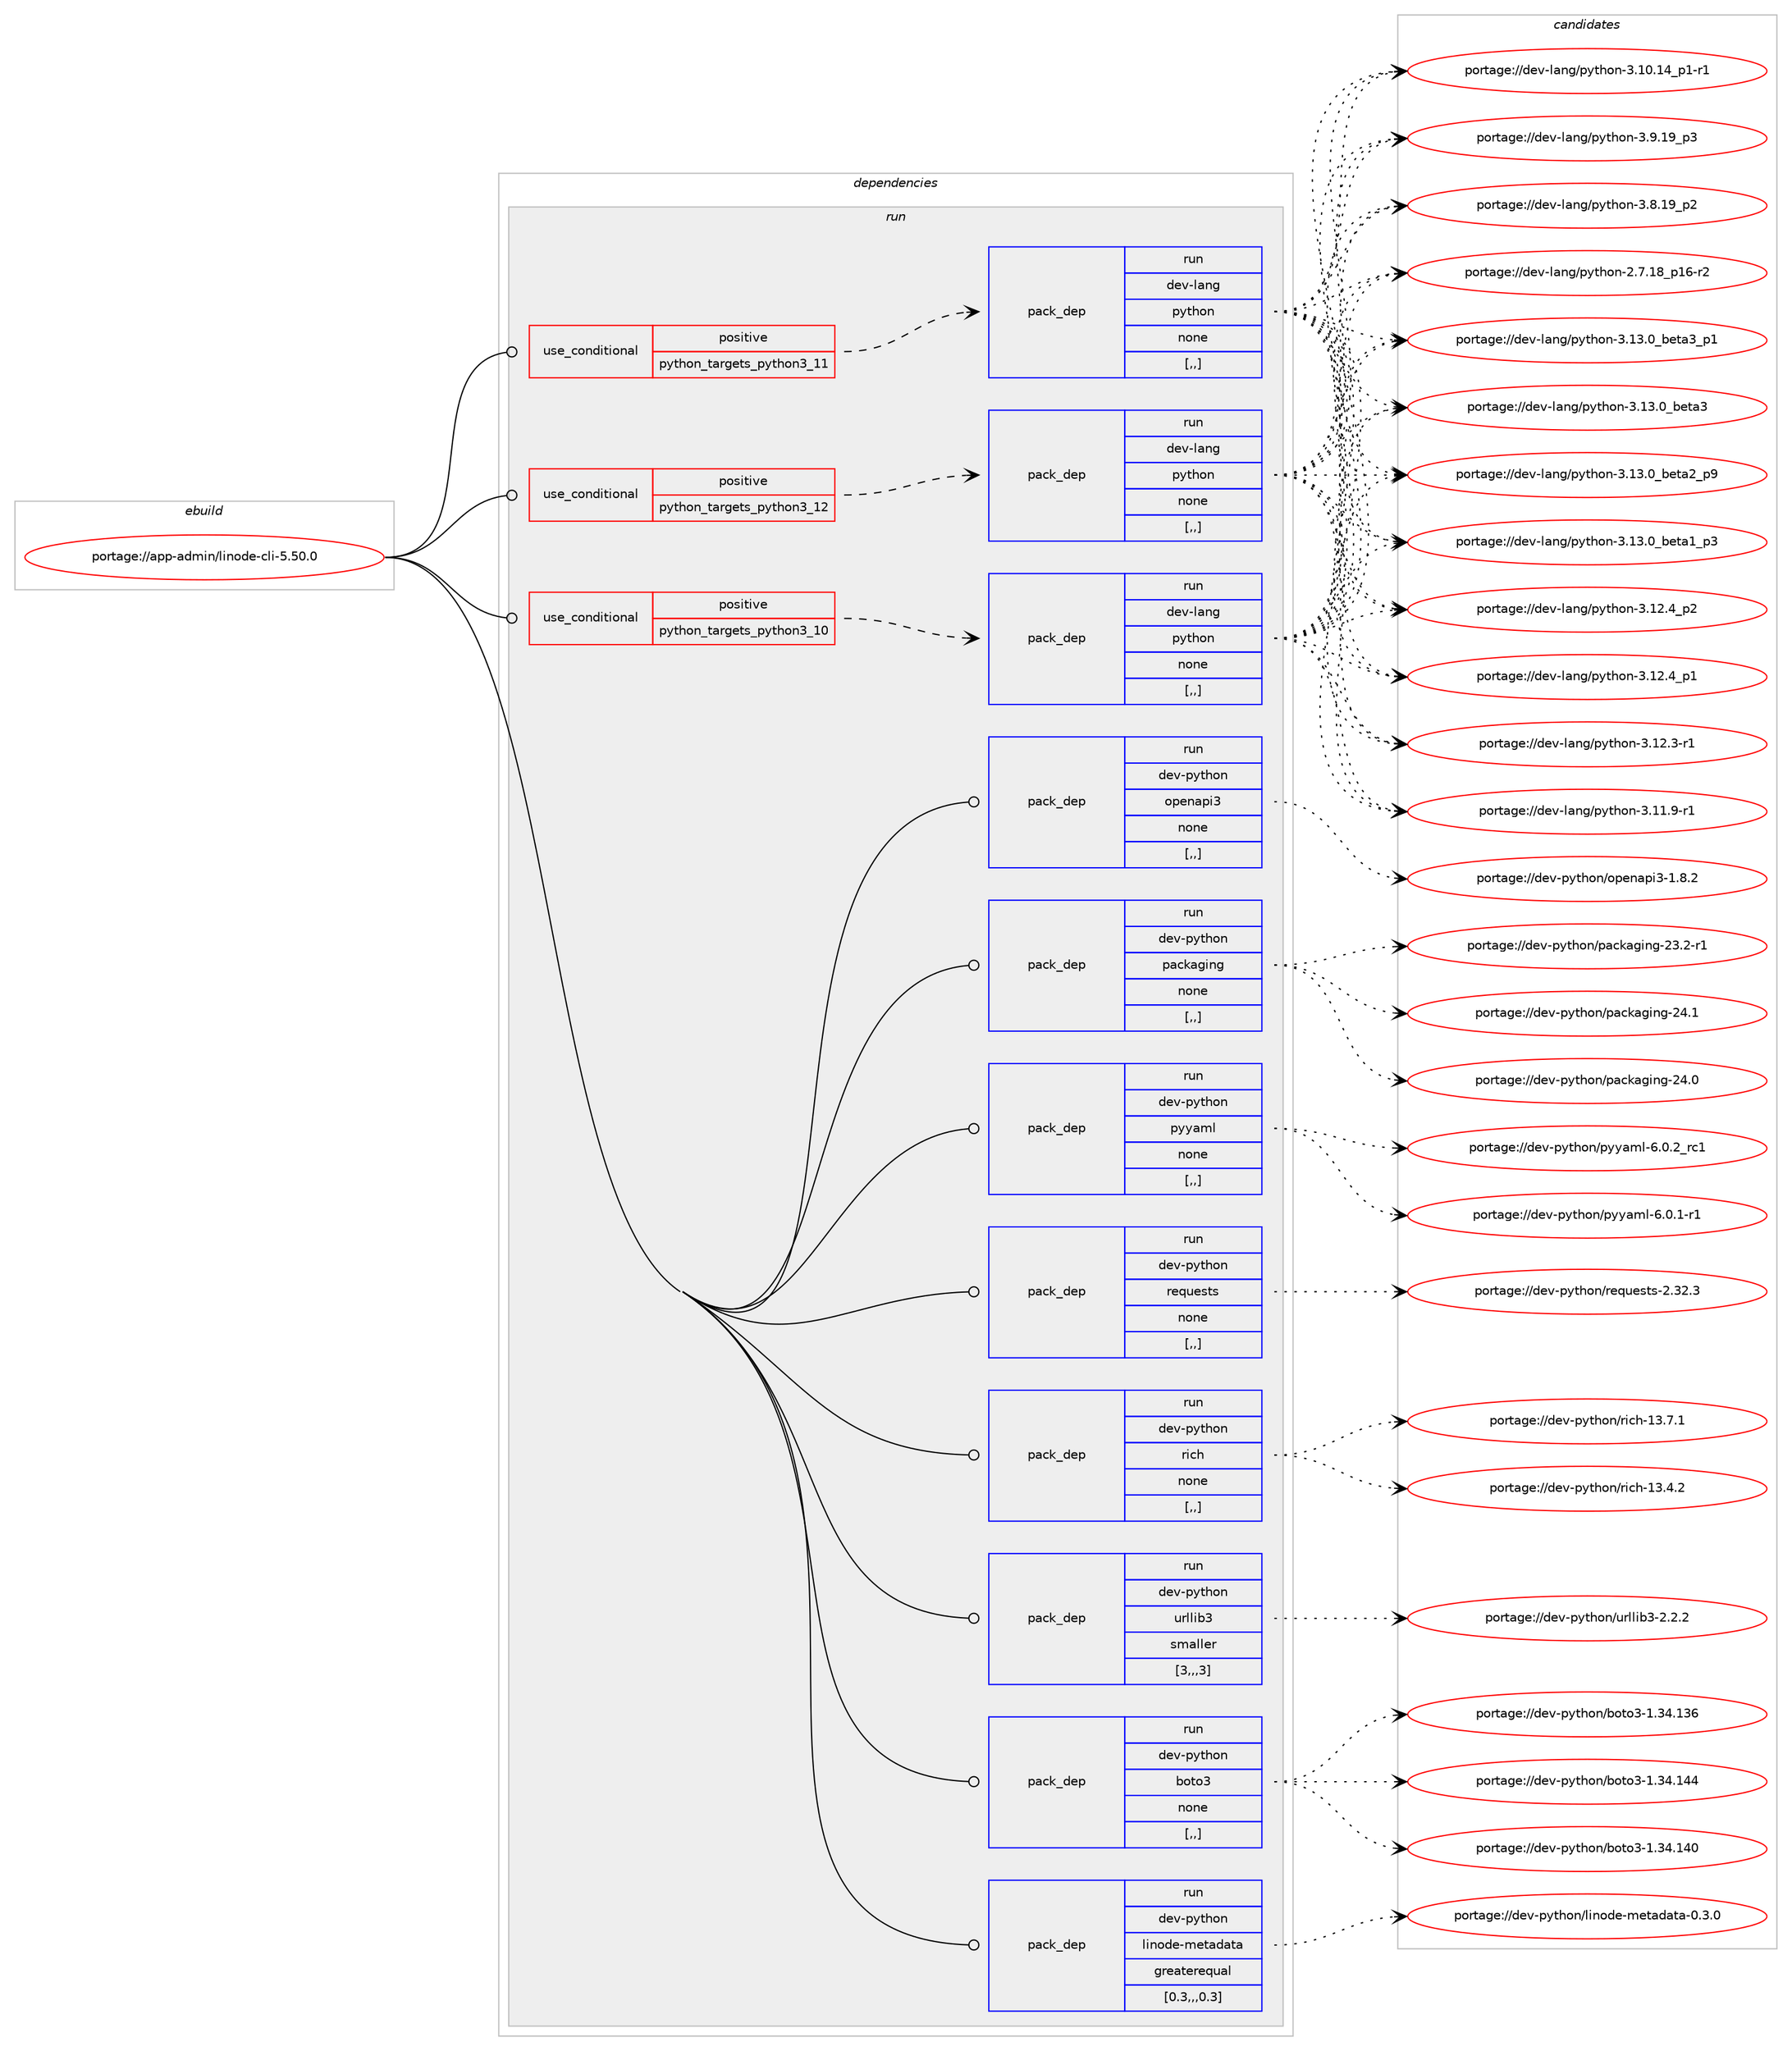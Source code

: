 digraph prolog {

# *************
# Graph options
# *************

newrank=true;
concentrate=true;
compound=true;
graph [rankdir=LR,fontname=Helvetica,fontsize=10,ranksep=1.5];#, ranksep=2.5, nodesep=0.2];
edge  [arrowhead=vee];
node  [fontname=Helvetica,fontsize=10];

# **********
# The ebuild
# **********

subgraph cluster_leftcol {
color=gray;
label=<<i>ebuild</i>>;
id [label="portage://app-admin/linode-cli-5.50.0", color=red, width=4, href="../app-admin/linode-cli-5.50.0.svg"];
}

# ****************
# The dependencies
# ****************

subgraph cluster_midcol {
color=gray;
label=<<i>dependencies</i>>;
subgraph cluster_compile {
fillcolor="#eeeeee";
style=filled;
label=<<i>compile</i>>;
}
subgraph cluster_compileandrun {
fillcolor="#eeeeee";
style=filled;
label=<<i>compile and run</i>>;
}
subgraph cluster_run {
fillcolor="#eeeeee";
style=filled;
label=<<i>run</i>>;
subgraph cond641 {
dependency2991 [label=<<TABLE BORDER="0" CELLBORDER="1" CELLSPACING="0" CELLPADDING="4"><TR><TD ROWSPAN="3" CELLPADDING="10">use_conditional</TD></TR><TR><TD>positive</TD></TR><TR><TD>python_targets_python3_10</TD></TR></TABLE>>, shape=none, color=red];
subgraph pack2339 {
dependency2992 [label=<<TABLE BORDER="0" CELLBORDER="1" CELLSPACING="0" CELLPADDING="4" WIDTH="220"><TR><TD ROWSPAN="6" CELLPADDING="30">pack_dep</TD></TR><TR><TD WIDTH="110">run</TD></TR><TR><TD>dev-lang</TD></TR><TR><TD>python</TD></TR><TR><TD>none</TD></TR><TR><TD>[,,]</TD></TR></TABLE>>, shape=none, color=blue];
}
dependency2991:e -> dependency2992:w [weight=20,style="dashed",arrowhead="vee"];
}
id:e -> dependency2991:w [weight=20,style="solid",arrowhead="odot"];
subgraph cond642 {
dependency2993 [label=<<TABLE BORDER="0" CELLBORDER="1" CELLSPACING="0" CELLPADDING="4"><TR><TD ROWSPAN="3" CELLPADDING="10">use_conditional</TD></TR><TR><TD>positive</TD></TR><TR><TD>python_targets_python3_11</TD></TR></TABLE>>, shape=none, color=red];
subgraph pack2340 {
dependency2994 [label=<<TABLE BORDER="0" CELLBORDER="1" CELLSPACING="0" CELLPADDING="4" WIDTH="220"><TR><TD ROWSPAN="6" CELLPADDING="30">pack_dep</TD></TR><TR><TD WIDTH="110">run</TD></TR><TR><TD>dev-lang</TD></TR><TR><TD>python</TD></TR><TR><TD>none</TD></TR><TR><TD>[,,]</TD></TR></TABLE>>, shape=none, color=blue];
}
dependency2993:e -> dependency2994:w [weight=20,style="dashed",arrowhead="vee"];
}
id:e -> dependency2993:w [weight=20,style="solid",arrowhead="odot"];
subgraph cond643 {
dependency2995 [label=<<TABLE BORDER="0" CELLBORDER="1" CELLSPACING="0" CELLPADDING="4"><TR><TD ROWSPAN="3" CELLPADDING="10">use_conditional</TD></TR><TR><TD>positive</TD></TR><TR><TD>python_targets_python3_12</TD></TR></TABLE>>, shape=none, color=red];
subgraph pack2341 {
dependency2996 [label=<<TABLE BORDER="0" CELLBORDER="1" CELLSPACING="0" CELLPADDING="4" WIDTH="220"><TR><TD ROWSPAN="6" CELLPADDING="30">pack_dep</TD></TR><TR><TD WIDTH="110">run</TD></TR><TR><TD>dev-lang</TD></TR><TR><TD>python</TD></TR><TR><TD>none</TD></TR><TR><TD>[,,]</TD></TR></TABLE>>, shape=none, color=blue];
}
dependency2995:e -> dependency2996:w [weight=20,style="dashed",arrowhead="vee"];
}
id:e -> dependency2995:w [weight=20,style="solid",arrowhead="odot"];
subgraph pack2342 {
dependency2997 [label=<<TABLE BORDER="0" CELLBORDER="1" CELLSPACING="0" CELLPADDING="4" WIDTH="220"><TR><TD ROWSPAN="6" CELLPADDING="30">pack_dep</TD></TR><TR><TD WIDTH="110">run</TD></TR><TR><TD>dev-python</TD></TR><TR><TD>boto3</TD></TR><TR><TD>none</TD></TR><TR><TD>[,,]</TD></TR></TABLE>>, shape=none, color=blue];
}
id:e -> dependency2997:w [weight=20,style="solid",arrowhead="odot"];
subgraph pack2343 {
dependency2998 [label=<<TABLE BORDER="0" CELLBORDER="1" CELLSPACING="0" CELLPADDING="4" WIDTH="220"><TR><TD ROWSPAN="6" CELLPADDING="30">pack_dep</TD></TR><TR><TD WIDTH="110">run</TD></TR><TR><TD>dev-python</TD></TR><TR><TD>linode-metadata</TD></TR><TR><TD>greaterequal</TD></TR><TR><TD>[0.3,,,0.3]</TD></TR></TABLE>>, shape=none, color=blue];
}
id:e -> dependency2998:w [weight=20,style="solid",arrowhead="odot"];
subgraph pack2344 {
dependency2999 [label=<<TABLE BORDER="0" CELLBORDER="1" CELLSPACING="0" CELLPADDING="4" WIDTH="220"><TR><TD ROWSPAN="6" CELLPADDING="30">pack_dep</TD></TR><TR><TD WIDTH="110">run</TD></TR><TR><TD>dev-python</TD></TR><TR><TD>openapi3</TD></TR><TR><TD>none</TD></TR><TR><TD>[,,]</TD></TR></TABLE>>, shape=none, color=blue];
}
id:e -> dependency2999:w [weight=20,style="solid",arrowhead="odot"];
subgraph pack2345 {
dependency3000 [label=<<TABLE BORDER="0" CELLBORDER="1" CELLSPACING="0" CELLPADDING="4" WIDTH="220"><TR><TD ROWSPAN="6" CELLPADDING="30">pack_dep</TD></TR><TR><TD WIDTH="110">run</TD></TR><TR><TD>dev-python</TD></TR><TR><TD>packaging</TD></TR><TR><TD>none</TD></TR><TR><TD>[,,]</TD></TR></TABLE>>, shape=none, color=blue];
}
id:e -> dependency3000:w [weight=20,style="solid",arrowhead="odot"];
subgraph pack2346 {
dependency3001 [label=<<TABLE BORDER="0" CELLBORDER="1" CELLSPACING="0" CELLPADDING="4" WIDTH="220"><TR><TD ROWSPAN="6" CELLPADDING="30">pack_dep</TD></TR><TR><TD WIDTH="110">run</TD></TR><TR><TD>dev-python</TD></TR><TR><TD>pyyaml</TD></TR><TR><TD>none</TD></TR><TR><TD>[,,]</TD></TR></TABLE>>, shape=none, color=blue];
}
id:e -> dependency3001:w [weight=20,style="solid",arrowhead="odot"];
subgraph pack2347 {
dependency3002 [label=<<TABLE BORDER="0" CELLBORDER="1" CELLSPACING="0" CELLPADDING="4" WIDTH="220"><TR><TD ROWSPAN="6" CELLPADDING="30">pack_dep</TD></TR><TR><TD WIDTH="110">run</TD></TR><TR><TD>dev-python</TD></TR><TR><TD>requests</TD></TR><TR><TD>none</TD></TR><TR><TD>[,,]</TD></TR></TABLE>>, shape=none, color=blue];
}
id:e -> dependency3002:w [weight=20,style="solid",arrowhead="odot"];
subgraph pack2348 {
dependency3003 [label=<<TABLE BORDER="0" CELLBORDER="1" CELLSPACING="0" CELLPADDING="4" WIDTH="220"><TR><TD ROWSPAN="6" CELLPADDING="30">pack_dep</TD></TR><TR><TD WIDTH="110">run</TD></TR><TR><TD>dev-python</TD></TR><TR><TD>rich</TD></TR><TR><TD>none</TD></TR><TR><TD>[,,]</TD></TR></TABLE>>, shape=none, color=blue];
}
id:e -> dependency3003:w [weight=20,style="solid",arrowhead="odot"];
subgraph pack2349 {
dependency3004 [label=<<TABLE BORDER="0" CELLBORDER="1" CELLSPACING="0" CELLPADDING="4" WIDTH="220"><TR><TD ROWSPAN="6" CELLPADDING="30">pack_dep</TD></TR><TR><TD WIDTH="110">run</TD></TR><TR><TD>dev-python</TD></TR><TR><TD>urllib3</TD></TR><TR><TD>smaller</TD></TR><TR><TD>[3,,,3]</TD></TR></TABLE>>, shape=none, color=blue];
}
id:e -> dependency3004:w [weight=20,style="solid",arrowhead="odot"];
}
}

# **************
# The candidates
# **************

subgraph cluster_choices {
rank=same;
color=gray;
label=<<i>candidates</i>>;

subgraph choice2339 {
color=black;
nodesep=1;
choice10010111845108971101034711212111610411111045514649514648959810111697519511249 [label="portage://dev-lang/python-3.13.0_beta3_p1", color=red, width=4,href="../dev-lang/python-3.13.0_beta3_p1.svg"];
choice1001011184510897110103471121211161041111104551464951464895981011169751 [label="portage://dev-lang/python-3.13.0_beta3", color=red, width=4,href="../dev-lang/python-3.13.0_beta3.svg"];
choice10010111845108971101034711212111610411111045514649514648959810111697509511257 [label="portage://dev-lang/python-3.13.0_beta2_p9", color=red, width=4,href="../dev-lang/python-3.13.0_beta2_p9.svg"];
choice10010111845108971101034711212111610411111045514649514648959810111697499511251 [label="portage://dev-lang/python-3.13.0_beta1_p3", color=red, width=4,href="../dev-lang/python-3.13.0_beta1_p3.svg"];
choice100101118451089711010347112121116104111110455146495046529511250 [label="portage://dev-lang/python-3.12.4_p2", color=red, width=4,href="../dev-lang/python-3.12.4_p2.svg"];
choice100101118451089711010347112121116104111110455146495046529511249 [label="portage://dev-lang/python-3.12.4_p1", color=red, width=4,href="../dev-lang/python-3.12.4_p1.svg"];
choice100101118451089711010347112121116104111110455146495046514511449 [label="portage://dev-lang/python-3.12.3-r1", color=red, width=4,href="../dev-lang/python-3.12.3-r1.svg"];
choice100101118451089711010347112121116104111110455146494946574511449 [label="portage://dev-lang/python-3.11.9-r1", color=red, width=4,href="../dev-lang/python-3.11.9-r1.svg"];
choice100101118451089711010347112121116104111110455146494846495295112494511449 [label="portage://dev-lang/python-3.10.14_p1-r1", color=red, width=4,href="../dev-lang/python-3.10.14_p1-r1.svg"];
choice100101118451089711010347112121116104111110455146574649579511251 [label="portage://dev-lang/python-3.9.19_p3", color=red, width=4,href="../dev-lang/python-3.9.19_p3.svg"];
choice100101118451089711010347112121116104111110455146564649579511250 [label="portage://dev-lang/python-3.8.19_p2", color=red, width=4,href="../dev-lang/python-3.8.19_p2.svg"];
choice100101118451089711010347112121116104111110455046554649569511249544511450 [label="portage://dev-lang/python-2.7.18_p16-r2", color=red, width=4,href="../dev-lang/python-2.7.18_p16-r2.svg"];
dependency2992:e -> choice10010111845108971101034711212111610411111045514649514648959810111697519511249:w [style=dotted,weight="100"];
dependency2992:e -> choice1001011184510897110103471121211161041111104551464951464895981011169751:w [style=dotted,weight="100"];
dependency2992:e -> choice10010111845108971101034711212111610411111045514649514648959810111697509511257:w [style=dotted,weight="100"];
dependency2992:e -> choice10010111845108971101034711212111610411111045514649514648959810111697499511251:w [style=dotted,weight="100"];
dependency2992:e -> choice100101118451089711010347112121116104111110455146495046529511250:w [style=dotted,weight="100"];
dependency2992:e -> choice100101118451089711010347112121116104111110455146495046529511249:w [style=dotted,weight="100"];
dependency2992:e -> choice100101118451089711010347112121116104111110455146495046514511449:w [style=dotted,weight="100"];
dependency2992:e -> choice100101118451089711010347112121116104111110455146494946574511449:w [style=dotted,weight="100"];
dependency2992:e -> choice100101118451089711010347112121116104111110455146494846495295112494511449:w [style=dotted,weight="100"];
dependency2992:e -> choice100101118451089711010347112121116104111110455146574649579511251:w [style=dotted,weight="100"];
dependency2992:e -> choice100101118451089711010347112121116104111110455146564649579511250:w [style=dotted,weight="100"];
dependency2992:e -> choice100101118451089711010347112121116104111110455046554649569511249544511450:w [style=dotted,weight="100"];
}
subgraph choice2340 {
color=black;
nodesep=1;
choice10010111845108971101034711212111610411111045514649514648959810111697519511249 [label="portage://dev-lang/python-3.13.0_beta3_p1", color=red, width=4,href="../dev-lang/python-3.13.0_beta3_p1.svg"];
choice1001011184510897110103471121211161041111104551464951464895981011169751 [label="portage://dev-lang/python-3.13.0_beta3", color=red, width=4,href="../dev-lang/python-3.13.0_beta3.svg"];
choice10010111845108971101034711212111610411111045514649514648959810111697509511257 [label="portage://dev-lang/python-3.13.0_beta2_p9", color=red, width=4,href="../dev-lang/python-3.13.0_beta2_p9.svg"];
choice10010111845108971101034711212111610411111045514649514648959810111697499511251 [label="portage://dev-lang/python-3.13.0_beta1_p3", color=red, width=4,href="../dev-lang/python-3.13.0_beta1_p3.svg"];
choice100101118451089711010347112121116104111110455146495046529511250 [label="portage://dev-lang/python-3.12.4_p2", color=red, width=4,href="../dev-lang/python-3.12.4_p2.svg"];
choice100101118451089711010347112121116104111110455146495046529511249 [label="portage://dev-lang/python-3.12.4_p1", color=red, width=4,href="../dev-lang/python-3.12.4_p1.svg"];
choice100101118451089711010347112121116104111110455146495046514511449 [label="portage://dev-lang/python-3.12.3-r1", color=red, width=4,href="../dev-lang/python-3.12.3-r1.svg"];
choice100101118451089711010347112121116104111110455146494946574511449 [label="portage://dev-lang/python-3.11.9-r1", color=red, width=4,href="../dev-lang/python-3.11.9-r1.svg"];
choice100101118451089711010347112121116104111110455146494846495295112494511449 [label="portage://dev-lang/python-3.10.14_p1-r1", color=red, width=4,href="../dev-lang/python-3.10.14_p1-r1.svg"];
choice100101118451089711010347112121116104111110455146574649579511251 [label="portage://dev-lang/python-3.9.19_p3", color=red, width=4,href="../dev-lang/python-3.9.19_p3.svg"];
choice100101118451089711010347112121116104111110455146564649579511250 [label="portage://dev-lang/python-3.8.19_p2", color=red, width=4,href="../dev-lang/python-3.8.19_p2.svg"];
choice100101118451089711010347112121116104111110455046554649569511249544511450 [label="portage://dev-lang/python-2.7.18_p16-r2", color=red, width=4,href="../dev-lang/python-2.7.18_p16-r2.svg"];
dependency2994:e -> choice10010111845108971101034711212111610411111045514649514648959810111697519511249:w [style=dotted,weight="100"];
dependency2994:e -> choice1001011184510897110103471121211161041111104551464951464895981011169751:w [style=dotted,weight="100"];
dependency2994:e -> choice10010111845108971101034711212111610411111045514649514648959810111697509511257:w [style=dotted,weight="100"];
dependency2994:e -> choice10010111845108971101034711212111610411111045514649514648959810111697499511251:w [style=dotted,weight="100"];
dependency2994:e -> choice100101118451089711010347112121116104111110455146495046529511250:w [style=dotted,weight="100"];
dependency2994:e -> choice100101118451089711010347112121116104111110455146495046529511249:w [style=dotted,weight="100"];
dependency2994:e -> choice100101118451089711010347112121116104111110455146495046514511449:w [style=dotted,weight="100"];
dependency2994:e -> choice100101118451089711010347112121116104111110455146494946574511449:w [style=dotted,weight="100"];
dependency2994:e -> choice100101118451089711010347112121116104111110455146494846495295112494511449:w [style=dotted,weight="100"];
dependency2994:e -> choice100101118451089711010347112121116104111110455146574649579511251:w [style=dotted,weight="100"];
dependency2994:e -> choice100101118451089711010347112121116104111110455146564649579511250:w [style=dotted,weight="100"];
dependency2994:e -> choice100101118451089711010347112121116104111110455046554649569511249544511450:w [style=dotted,weight="100"];
}
subgraph choice2341 {
color=black;
nodesep=1;
choice10010111845108971101034711212111610411111045514649514648959810111697519511249 [label="portage://dev-lang/python-3.13.0_beta3_p1", color=red, width=4,href="../dev-lang/python-3.13.0_beta3_p1.svg"];
choice1001011184510897110103471121211161041111104551464951464895981011169751 [label="portage://dev-lang/python-3.13.0_beta3", color=red, width=4,href="../dev-lang/python-3.13.0_beta3.svg"];
choice10010111845108971101034711212111610411111045514649514648959810111697509511257 [label="portage://dev-lang/python-3.13.0_beta2_p9", color=red, width=4,href="../dev-lang/python-3.13.0_beta2_p9.svg"];
choice10010111845108971101034711212111610411111045514649514648959810111697499511251 [label="portage://dev-lang/python-3.13.0_beta1_p3", color=red, width=4,href="../dev-lang/python-3.13.0_beta1_p3.svg"];
choice100101118451089711010347112121116104111110455146495046529511250 [label="portage://dev-lang/python-3.12.4_p2", color=red, width=4,href="../dev-lang/python-3.12.4_p2.svg"];
choice100101118451089711010347112121116104111110455146495046529511249 [label="portage://dev-lang/python-3.12.4_p1", color=red, width=4,href="../dev-lang/python-3.12.4_p1.svg"];
choice100101118451089711010347112121116104111110455146495046514511449 [label="portage://dev-lang/python-3.12.3-r1", color=red, width=4,href="../dev-lang/python-3.12.3-r1.svg"];
choice100101118451089711010347112121116104111110455146494946574511449 [label="portage://dev-lang/python-3.11.9-r1", color=red, width=4,href="../dev-lang/python-3.11.9-r1.svg"];
choice100101118451089711010347112121116104111110455146494846495295112494511449 [label="portage://dev-lang/python-3.10.14_p1-r1", color=red, width=4,href="../dev-lang/python-3.10.14_p1-r1.svg"];
choice100101118451089711010347112121116104111110455146574649579511251 [label="portage://dev-lang/python-3.9.19_p3", color=red, width=4,href="../dev-lang/python-3.9.19_p3.svg"];
choice100101118451089711010347112121116104111110455146564649579511250 [label="portage://dev-lang/python-3.8.19_p2", color=red, width=4,href="../dev-lang/python-3.8.19_p2.svg"];
choice100101118451089711010347112121116104111110455046554649569511249544511450 [label="portage://dev-lang/python-2.7.18_p16-r2", color=red, width=4,href="../dev-lang/python-2.7.18_p16-r2.svg"];
dependency2996:e -> choice10010111845108971101034711212111610411111045514649514648959810111697519511249:w [style=dotted,weight="100"];
dependency2996:e -> choice1001011184510897110103471121211161041111104551464951464895981011169751:w [style=dotted,weight="100"];
dependency2996:e -> choice10010111845108971101034711212111610411111045514649514648959810111697509511257:w [style=dotted,weight="100"];
dependency2996:e -> choice10010111845108971101034711212111610411111045514649514648959810111697499511251:w [style=dotted,weight="100"];
dependency2996:e -> choice100101118451089711010347112121116104111110455146495046529511250:w [style=dotted,weight="100"];
dependency2996:e -> choice100101118451089711010347112121116104111110455146495046529511249:w [style=dotted,weight="100"];
dependency2996:e -> choice100101118451089711010347112121116104111110455146495046514511449:w [style=dotted,weight="100"];
dependency2996:e -> choice100101118451089711010347112121116104111110455146494946574511449:w [style=dotted,weight="100"];
dependency2996:e -> choice100101118451089711010347112121116104111110455146494846495295112494511449:w [style=dotted,weight="100"];
dependency2996:e -> choice100101118451089711010347112121116104111110455146574649579511251:w [style=dotted,weight="100"];
dependency2996:e -> choice100101118451089711010347112121116104111110455146564649579511250:w [style=dotted,weight="100"];
dependency2996:e -> choice100101118451089711010347112121116104111110455046554649569511249544511450:w [style=dotted,weight="100"];
}
subgraph choice2342 {
color=black;
nodesep=1;
choice10010111845112121116104111110479811111611151454946515246495252 [label="portage://dev-python/boto3-1.34.144", color=red, width=4,href="../dev-python/boto3-1.34.144.svg"];
choice10010111845112121116104111110479811111611151454946515246495248 [label="portage://dev-python/boto3-1.34.140", color=red, width=4,href="../dev-python/boto3-1.34.140.svg"];
choice10010111845112121116104111110479811111611151454946515246495154 [label="portage://dev-python/boto3-1.34.136", color=red, width=4,href="../dev-python/boto3-1.34.136.svg"];
dependency2997:e -> choice10010111845112121116104111110479811111611151454946515246495252:w [style=dotted,weight="100"];
dependency2997:e -> choice10010111845112121116104111110479811111611151454946515246495248:w [style=dotted,weight="100"];
dependency2997:e -> choice10010111845112121116104111110479811111611151454946515246495154:w [style=dotted,weight="100"];
}
subgraph choice2343 {
color=black;
nodesep=1;
choice100101118451121211161041111104710810511011110010145109101116971009711697454846514648 [label="portage://dev-python/linode-metadata-0.3.0", color=red, width=4,href="../dev-python/linode-metadata-0.3.0.svg"];
dependency2998:e -> choice100101118451121211161041111104710810511011110010145109101116971009711697454846514648:w [style=dotted,weight="100"];
}
subgraph choice2344 {
color=black;
nodesep=1;
choice10010111845112121116104111110471111121011109711210551454946564650 [label="portage://dev-python/openapi3-1.8.2", color=red, width=4,href="../dev-python/openapi3-1.8.2.svg"];
dependency2999:e -> choice10010111845112121116104111110471111121011109711210551454946564650:w [style=dotted,weight="100"];
}
subgraph choice2345 {
color=black;
nodesep=1;
choice10010111845112121116104111110471129799107971031051101034550524649 [label="portage://dev-python/packaging-24.1", color=red, width=4,href="../dev-python/packaging-24.1.svg"];
choice10010111845112121116104111110471129799107971031051101034550524648 [label="portage://dev-python/packaging-24.0", color=red, width=4,href="../dev-python/packaging-24.0.svg"];
choice100101118451121211161041111104711297991079710310511010345505146504511449 [label="portage://dev-python/packaging-23.2-r1", color=red, width=4,href="../dev-python/packaging-23.2-r1.svg"];
dependency3000:e -> choice10010111845112121116104111110471129799107971031051101034550524649:w [style=dotted,weight="100"];
dependency3000:e -> choice10010111845112121116104111110471129799107971031051101034550524648:w [style=dotted,weight="100"];
dependency3000:e -> choice100101118451121211161041111104711297991079710310511010345505146504511449:w [style=dotted,weight="100"];
}
subgraph choice2346 {
color=black;
nodesep=1;
choice100101118451121211161041111104711212112197109108455446484650951149949 [label="portage://dev-python/pyyaml-6.0.2_rc1", color=red, width=4,href="../dev-python/pyyaml-6.0.2_rc1.svg"];
choice1001011184511212111610411111047112121121971091084554464846494511449 [label="portage://dev-python/pyyaml-6.0.1-r1", color=red, width=4,href="../dev-python/pyyaml-6.0.1-r1.svg"];
dependency3001:e -> choice100101118451121211161041111104711212112197109108455446484650951149949:w [style=dotted,weight="100"];
dependency3001:e -> choice1001011184511212111610411111047112121121971091084554464846494511449:w [style=dotted,weight="100"];
}
subgraph choice2347 {
color=black;
nodesep=1;
choice100101118451121211161041111104711410111311710111511611545504651504651 [label="portage://dev-python/requests-2.32.3", color=red, width=4,href="../dev-python/requests-2.32.3.svg"];
dependency3002:e -> choice100101118451121211161041111104711410111311710111511611545504651504651:w [style=dotted,weight="100"];
}
subgraph choice2348 {
color=black;
nodesep=1;
choice10010111845112121116104111110471141059910445495146554649 [label="portage://dev-python/rich-13.7.1", color=red, width=4,href="../dev-python/rich-13.7.1.svg"];
choice10010111845112121116104111110471141059910445495146524650 [label="portage://dev-python/rich-13.4.2", color=red, width=4,href="../dev-python/rich-13.4.2.svg"];
dependency3003:e -> choice10010111845112121116104111110471141059910445495146554649:w [style=dotted,weight="100"];
dependency3003:e -> choice10010111845112121116104111110471141059910445495146524650:w [style=dotted,weight="100"];
}
subgraph choice2349 {
color=black;
nodesep=1;
choice10010111845112121116104111110471171141081081059851455046504650 [label="portage://dev-python/urllib3-2.2.2", color=red, width=4,href="../dev-python/urllib3-2.2.2.svg"];
dependency3004:e -> choice10010111845112121116104111110471171141081081059851455046504650:w [style=dotted,weight="100"];
}
}

}
